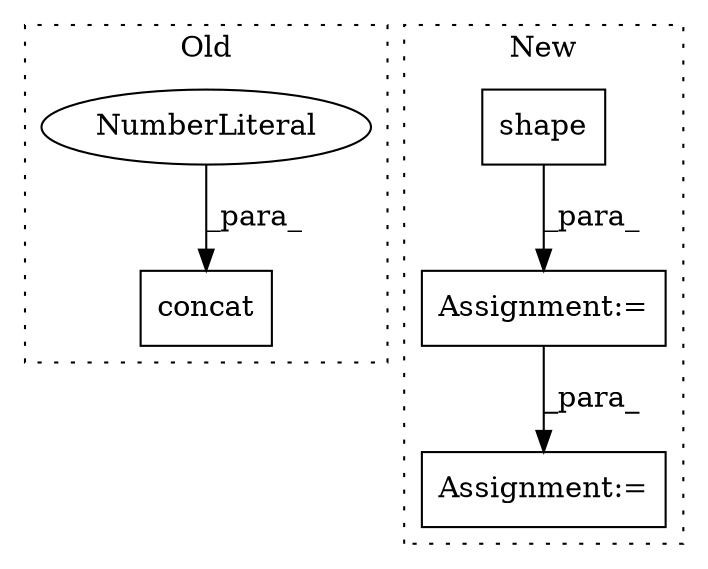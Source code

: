 digraph G {
subgraph cluster0 {
1 [label="concat" a="32" s="2727,2769" l="7,1" shape="box"];
4 [label="NumberLiteral" a="34" s="2768" l="1" shape="ellipse"];
label = "Old";
style="dotted";
}
subgraph cluster1 {
2 [label="shape" a="32" s="1888,1913" l="6,1" shape="box"];
3 [label="Assignment:=" a="7" s="3521" l="2" shape="box"];
5 [label="Assignment:=" a="7" s="2036" l="1" shape="box"];
label = "New";
style="dotted";
}
2 -> 5 [label="_para_"];
4 -> 1 [label="_para_"];
5 -> 3 [label="_para_"];
}